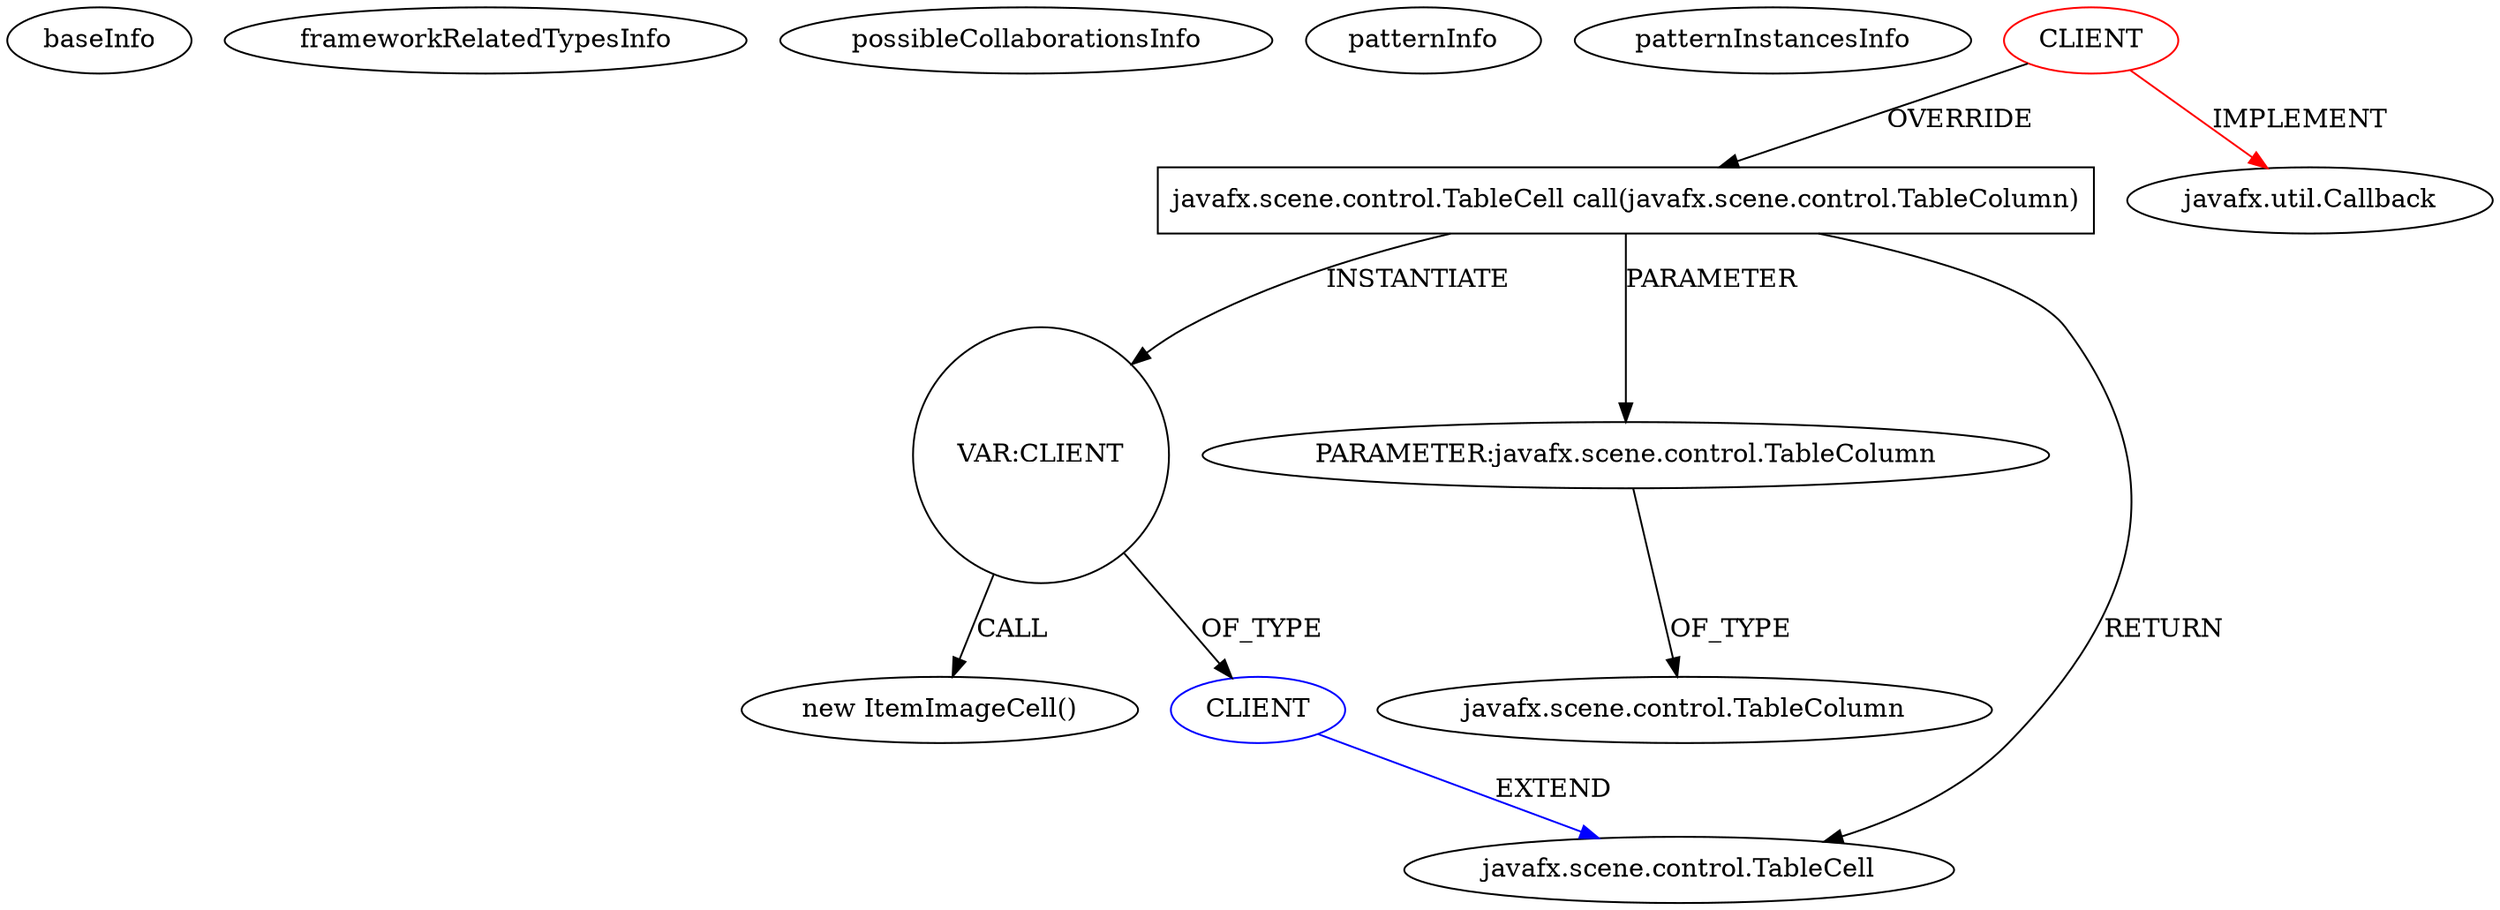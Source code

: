 digraph {
baseInfo[graphId=4519,category="pattern",isAnonymous=false,possibleRelation=true]
frameworkRelatedTypesInfo[0="javafx.util.Callback"]
possibleCollaborationsInfo[0="4519~INSTANTIATION-OVERRIDING_METHOD_DECLARATION-~javafx.util.Callback ~javafx.scene.control.TableCell ~false~false"]
patternInfo[frequency=2.0,patternRootClient=0]
patternInstancesInfo[0="Ellen102-test2~/Ellen102-test2/test2-master/src/Rugzak/ItemImageCellFactory.java~ItemImageCellFactory~421",1="sebbafer-Sebanana~/sebbafer-Sebanana/Sebanana-master/src/sebanana/util/grafischeObjecten/rugzak/ItemImageCellFactory.java~ItemImageCellFactory~4126"]
6[label="new ItemImageCell()",vertexType="CONSTRUCTOR_CALL",isFrameworkType=false]
7[label="VAR:CLIENT",vertexType="VARIABLE_EXPRESION",isFrameworkType=false,shape=circle]
2[label="javafx.scene.control.TableCell call(javafx.scene.control.TableColumn)",vertexType="OVERRIDING_METHOD_DECLARATION",isFrameworkType=false,shape=box]
4[label="PARAMETER:javafx.scene.control.TableColumn",vertexType="PARAMETER_DECLARATION",isFrameworkType=false]
0[label="CLIENT",vertexType="ROOT_CLIENT_CLASS_DECLARATION",isFrameworkType=false,color=red]
3[label="javafx.scene.control.TableCell",vertexType="FRAMEWORK_CLASS_TYPE",isFrameworkType=false]
1[label="javafx.util.Callback",vertexType="FRAMEWORK_INTERFACE_TYPE",isFrameworkType=false]
5[label="javafx.scene.control.TableColumn",vertexType="FRAMEWORK_CLASS_TYPE",isFrameworkType=false]
8[label="CLIENT",vertexType="REFERENCE_CLIENT_CLASS_DECLARATION",isFrameworkType=false,color=blue]
2->4[label="PARAMETER"]
2->7[label="INSTANTIATE"]
4->5[label="OF_TYPE"]
7->8[label="OF_TYPE"]
0->1[label="IMPLEMENT",color=red]
8->3[label="EXTEND",color=blue]
0->2[label="OVERRIDE"]
2->3[label="RETURN"]
7->6[label="CALL"]
}
